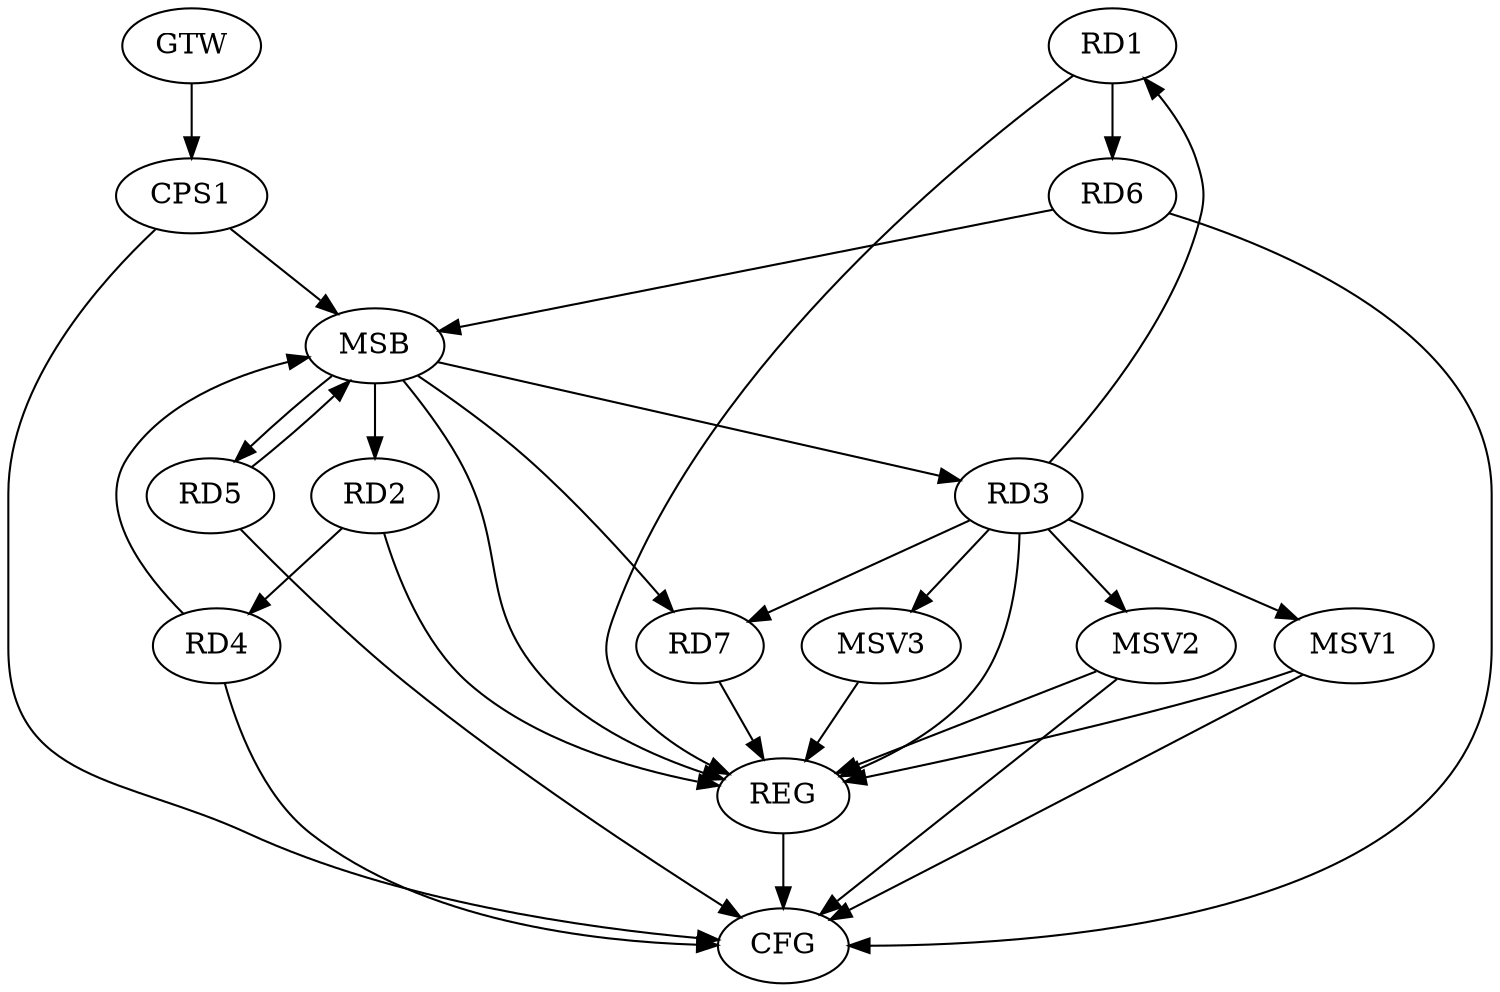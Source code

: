 strict digraph G {
  RD1 [ label="RD1" ];
  RD2 [ label="RD2" ];
  RD3 [ label="RD3" ];
  RD4 [ label="RD4" ];
  RD5 [ label="RD5" ];
  RD6 [ label="RD6" ];
  RD7 [ label="RD7" ];
  CPS1 [ label="CPS1" ];
  GTW [ label="GTW" ];
  REG [ label="REG" ];
  MSB [ label="MSB" ];
  CFG [ label="CFG" ];
  MSV1 [ label="MSV1" ];
  MSV2 [ label="MSV2" ];
  MSV3 [ label="MSV3" ];
  RD3 -> RD1;
  RD1 -> RD6;
  RD2 -> RD4;
  RD3 -> RD7;
  GTW -> CPS1;
  RD1 -> REG;
  RD2 -> REG;
  RD3 -> REG;
  RD7 -> REG;
  RD4 -> MSB;
  MSB -> RD2;
  MSB -> RD7;
  MSB -> REG;
  RD5 -> MSB;
  RD6 -> MSB;
  MSB -> RD3;
  MSB -> RD5;
  CPS1 -> MSB;
  CPS1 -> CFG;
  RD6 -> CFG;
  RD4 -> CFG;
  RD5 -> CFG;
  REG -> CFG;
  RD3 -> MSV1;
  MSV1 -> REG;
  MSV1 -> CFG;
  RD3 -> MSV2;
  MSV2 -> REG;
  MSV2 -> CFG;
  RD3 -> MSV3;
  MSV3 -> REG;
}

